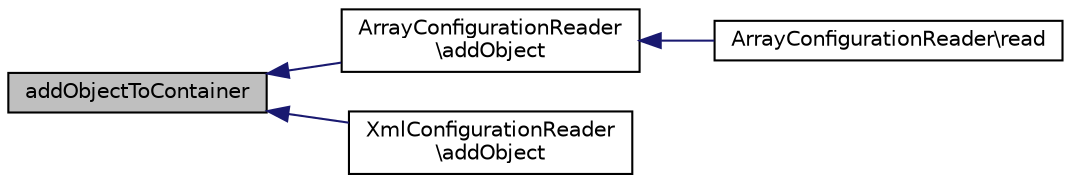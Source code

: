 digraph "addObjectToContainer"
{
  edge [fontname="Helvetica",fontsize="10",labelfontname="Helvetica",labelfontsize="10"];
  node [fontname="Helvetica",fontsize="10",shape=record];
  rankdir="LR";
  Node1 [label="addObjectToContainer",height=0.2,width=0.4,color="black", fillcolor="grey75", style="filled" fontcolor="black"];
  Node1 -> Node2 [dir="back",color="midnightblue",fontsize="10",style="solid",fontname="Helvetica"];
  Node2 [label="ArrayConfigurationReader\l\\addObject",height=0.2,width=0.4,color="black", fillcolor="white", style="filled",URL="$class_array_configuration_reader.html#ab10a1fa095c486bea43aadd057baaf78"];
  Node2 -> Node3 [dir="back",color="midnightblue",fontsize="10",style="solid",fontname="Helvetica"];
  Node3 [label="ArrayConfigurationReader\\read",height=0.2,width=0.4,color="black", fillcolor="white", style="filled",URL="$class_array_configuration_reader.html#a64571309bfb3238c65fd3c2898f92440"];
  Node1 -> Node4 [dir="back",color="midnightblue",fontsize="10",style="solid",fontname="Helvetica"];
  Node4 [label="XmlConfigurationReader\l\\addObject",height=0.2,width=0.4,color="black", fillcolor="white", style="filled",URL="$class_xml_configuration_reader.html#ab10a1fa095c486bea43aadd057baaf78"];
}
